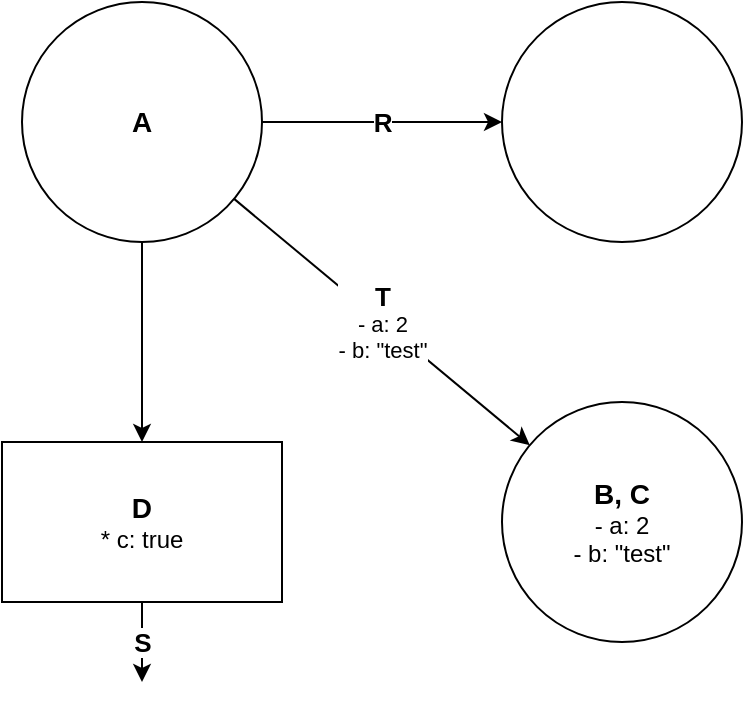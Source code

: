 <mxfile version="22.1.22" type="embed" pages="2">
  <diagram name="Page-1" id="GQfNGS07O6GRNznr4gRm">
    <mxGraphModel dx="702" dy="571" grid="1" gridSize="10" guides="1" tooltips="1" connect="1" arrows="1" fold="1" page="0" pageScale="1" pageWidth="850" pageHeight="1100" math="0" shadow="0">
      <root>
        <mxCell id="0" />
        <mxCell id="1" parent="0" />
        <mxCell id="FGtR0-8Av16mA7pavE6J-3" value="&lt;b&gt;&lt;font style=&quot;font-size: 13px;&quot;&gt;R&lt;/font&gt;&lt;/b&gt;" style="rounded=0;orthogonalLoop=1;jettySize=auto;html=1;" parent="1" source="FGtR0-8Av16mA7pavE6J-1" target="FGtR0-8Av16mA7pavE6J-2" edge="1">
          <mxGeometry relative="1" as="geometry">
            <mxPoint x="240" y="70" as="targetPoint" />
          </mxGeometry>
        </mxCell>
        <mxCell id="FGtR0-8Av16mA7pavE6J-12" value="&lt;b&gt;&lt;font style=&quot;font-size: 13px;&quot;&gt;T&lt;/font&gt;&lt;/b&gt;&lt;div&gt;- a: 2&lt;/div&gt;&lt;div&gt;- b: &quot;test&quot;&lt;/div&gt;" style="edgeStyle=none;rounded=0;orthogonalLoop=1;jettySize=auto;html=1;" parent="1" source="FGtR0-8Av16mA7pavE6J-1" target="FGtR0-8Av16mA7pavE6J-10" edge="1">
          <mxGeometry relative="1" as="geometry" />
        </mxCell>
        <mxCell id="FGtR0-8Av16mA7pavE6J-14" style="edgeStyle=none;rounded=0;orthogonalLoop=1;jettySize=auto;html=1;" parent="1" source="FGtR0-8Av16mA7pavE6J-1" target="FGtR0-8Av16mA7pavE6J-13" edge="1">
          <mxGeometry relative="1" as="geometry" />
        </mxCell>
        <mxCell id="FGtR0-8Av16mA7pavE6J-1" value="&lt;b&gt;&lt;font style=&quot;font-size: 14px;&quot;&gt;A&lt;/font&gt;&lt;/b&gt;" style="ellipse;whiteSpace=wrap;html=1;aspect=fixed;" parent="1" vertex="1">
          <mxGeometry x="40" y="40" width="120" height="120" as="geometry" />
        </mxCell>
        <mxCell id="FGtR0-8Av16mA7pavE6J-11" value="&lt;b&gt;&lt;font style=&quot;font-size: 13px;&quot;&gt;S&lt;/font&gt;&lt;/b&gt;" style="edgeStyle=none;rounded=0;orthogonalLoop=1;jettySize=auto;html=1;" parent="1" source="FGtR0-8Av16mA7pavE6J-13" edge="1">
          <mxGeometry relative="1" as="geometry">
            <mxPoint x="100" y="380" as="targetPoint" />
          </mxGeometry>
        </mxCell>
        <mxCell id="FGtR0-8Av16mA7pavE6J-2" value="" style="ellipse;whiteSpace=wrap;html=1;aspect=fixed;" parent="1" vertex="1">
          <mxGeometry x="280" y="40" width="120" height="120" as="geometry" />
        </mxCell>
        <mxCell id="FGtR0-8Av16mA7pavE6J-10" value="&lt;span style=&quot;font-size: 14px;&quot;&gt;&lt;b&gt;B, C&lt;/b&gt;&lt;/span&gt;&lt;br&gt;&lt;div&gt;- a: 2&lt;/div&gt;&lt;div&gt;- b: &quot;test&quot;&lt;/div&gt;" style="ellipse;whiteSpace=wrap;html=1;aspect=fixed;" parent="1" vertex="1">
          <mxGeometry x="280" y="240" width="120" height="120" as="geometry" />
        </mxCell>
        <mxCell id="FGtR0-8Av16mA7pavE6J-13" value="&lt;b&gt;&lt;font style=&quot;font-size: 14px;&quot;&gt;D&lt;/font&gt;&lt;/b&gt;&lt;div&gt;* c: true&lt;/div&gt;" style="rounded=0;whiteSpace=wrap;html=1;" parent="1" vertex="1">
          <mxGeometry x="30" y="260" width="140" height="80" as="geometry" />
        </mxCell>
      </root>
    </mxGraphModel>
  </diagram>
  <diagram id="Sdj1fGHO9VFTpiNvxVA9" name="Page-2">
    <mxGraphModel dx="702" dy="571" grid="1" gridSize="10" guides="1" tooltips="1" connect="1" arrows="1" fold="1" page="0" pageScale="1" pageWidth="850" pageHeight="1100" math="0" shadow="0">
      <root>
        <mxCell id="0" />
        <mxCell id="1" parent="0" />
        <mxCell id="1-VsqYT4SuquwrnNaygr-1" value="&lt;b&gt;&lt;font style=&quot;font-size: 14px;&quot;&gt;A&lt;/font&gt;&lt;/b&gt;" style="ellipse;whiteSpace=wrap;html=1;aspect=fixed;" parent="1" vertex="1">
          <mxGeometry x="40" y="40" width="120" height="120" as="geometry" />
        </mxCell>
      </root>
    </mxGraphModel>
  </diagram>
</mxfile>
